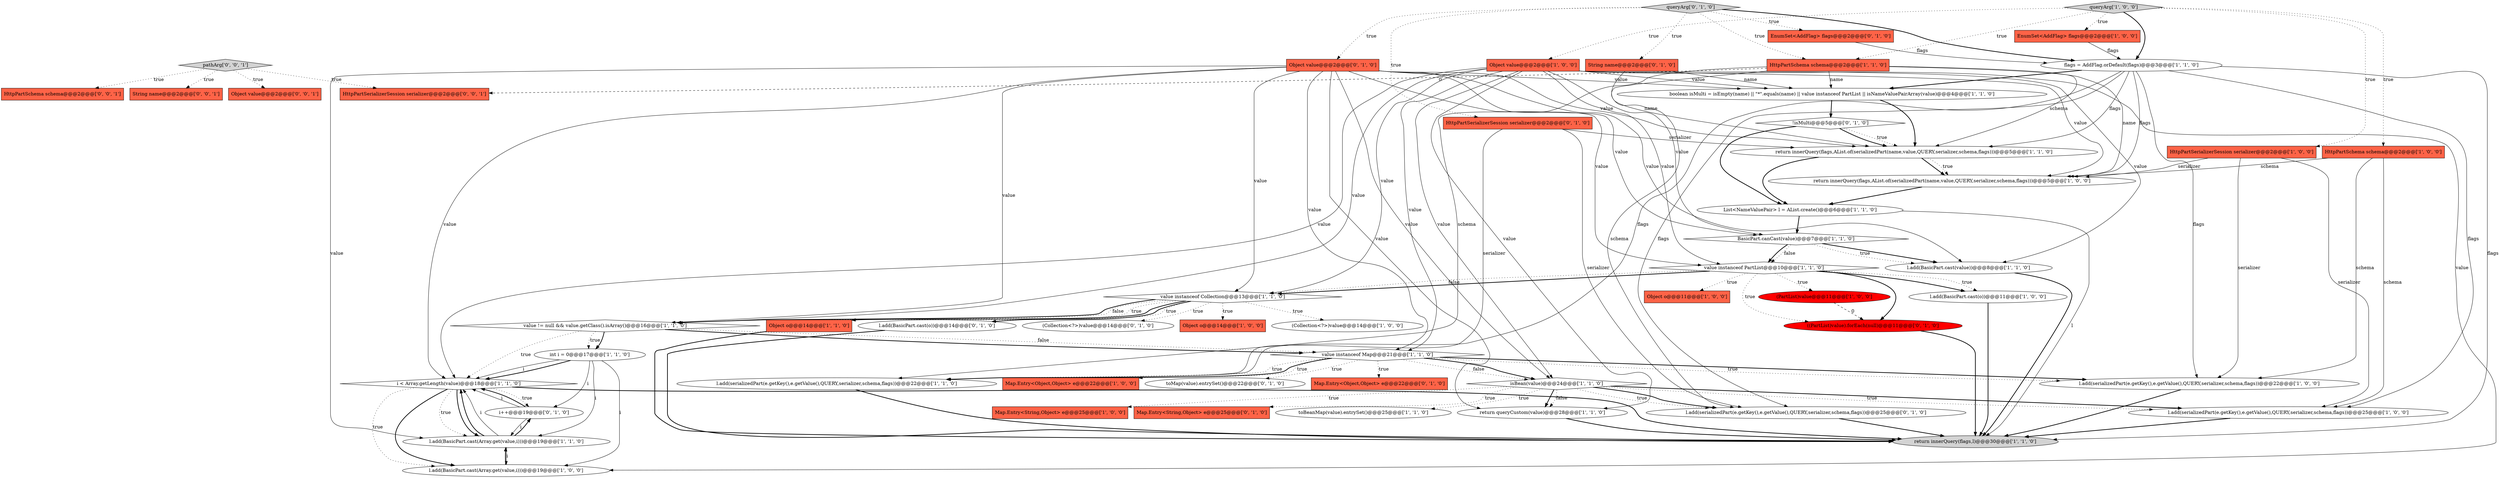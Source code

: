 digraph {
10 [style = filled, label = "return innerQuery(flags,AList.of(serializedPart(name,value,QUERY,serializer,schema,flags)))@@@5@@@['1', '0', '0']", fillcolor = white, shape = ellipse image = "AAA0AAABBB1BBB"];
14 [style = filled, label = "Object o@@@14@@@['1', '0', '0']", fillcolor = tomato, shape = box image = "AAA0AAABBB1BBB"];
21 [style = filled, label = "i < Array.getLength(value)@@@18@@@['1', '1', '0']", fillcolor = white, shape = diamond image = "AAA0AAABBB1BBB"];
30 [style = filled, label = "return innerQuery(flags,AList.of(serializedPart(name,value,QUERY,serializer,schema,flags)))@@@5@@@['1', '1', '0']", fillcolor = white, shape = ellipse image = "AAA0AAABBB1BBB"];
54 [style = filled, label = "HttpPartSerializerSession serializer@@@2@@@['0', '0', '1']", fillcolor = tomato, shape = box image = "AAA0AAABBB3BBB"];
53 [style = filled, label = "String name@@@2@@@['0', '0', '1']", fillcolor = tomato, shape = box image = "AAA0AAABBB3BBB"];
40 [style = filled, label = "String name@@@2@@@['0', '1', '0']", fillcolor = tomato, shape = box image = "AAA0AAABBB2BBB"];
26 [style = filled, label = "value instanceof PartList@@@10@@@['1', '1', '0']", fillcolor = white, shape = diamond image = "AAA0AAABBB1BBB"];
5 [style = filled, label = "(Collection<?>)value@@@14@@@['1', '0', '0']", fillcolor = white, shape = ellipse image = "AAA0AAABBB1BBB"];
8 [style = filled, label = "isBean(value)@@@24@@@['1', '1', '0']", fillcolor = white, shape = diamond image = "AAA0AAABBB1BBB"];
51 [style = filled, label = "Object value@@@2@@@['0', '0', '1']", fillcolor = tomato, shape = box image = "AAA0AAABBB3BBB"];
17 [style = filled, label = "return queryCustom(value)@@@28@@@['1', '1', '0']", fillcolor = white, shape = ellipse image = "AAA0AAABBB1BBB"];
50 [style = filled, label = "HttpPartSchema schema@@@2@@@['0', '0', '1']", fillcolor = tomato, shape = box image = "AAA0AAABBB3BBB"];
46 [style = filled, label = "((PartList)value).forEach(null)@@@11@@@['0', '1', '0']", fillcolor = red, shape = ellipse image = "AAA1AAABBB2BBB"];
25 [style = filled, label = "BasicPart.canCast(value)@@@7@@@['1', '1', '0']", fillcolor = white, shape = diamond image = "AAA0AAABBB1BBB"];
22 [style = filled, label = "int i = 0@@@17@@@['1', '1', '0']", fillcolor = white, shape = ellipse image = "AAA0AAABBB1BBB"];
31 [style = filled, label = "return innerQuery(flags,l)@@@30@@@['1', '1', '0']", fillcolor = lightgray, shape = ellipse image = "AAA0AAABBB1BBB"];
29 [style = filled, label = "HttpPartSchema schema@@@2@@@['1', '1', '0']", fillcolor = tomato, shape = box image = "AAA0AAABBB1BBB"];
43 [style = filled, label = "queryArg['0', '1', '0']", fillcolor = lightgray, shape = diamond image = "AAA0AAABBB2BBB"];
13 [style = filled, label = "Map.Entry<Object,Object> e@@@22@@@['1', '0', '0']", fillcolor = tomato, shape = box image = "AAA0AAABBB1BBB"];
9 [style = filled, label = "flags = AddFlag.orDefault(flags)@@@3@@@['1', '1', '0']", fillcolor = white, shape = ellipse image = "AAA0AAABBB1BBB"];
4 [style = filled, label = "l.add(BasicPart.cast(o))@@@11@@@['1', '0', '0']", fillcolor = white, shape = ellipse image = "AAA0AAABBB1BBB"];
35 [style = filled, label = "value instanceof Collection@@@13@@@['1', '1', '0']", fillcolor = white, shape = diamond image = "AAA0AAABBB1BBB"];
18 [style = filled, label = "boolean isMulti = isEmpty(name) || \"*\".equals(name) || value instanceof PartList || isNameValuePairArray(value)@@@4@@@['1', '1', '0']", fillcolor = white, shape = ellipse image = "AAA0AAABBB1BBB"];
23 [style = filled, label = "Object o@@@14@@@['1', '1', '0']", fillcolor = tomato, shape = box image = "AAA0AAABBB1BBB"];
34 [style = filled, label = "value != null && value.getClass().isArray()@@@16@@@['1', '1', '0']", fillcolor = white, shape = diamond image = "AAA0AAABBB1BBB"];
1 [style = filled, label = "l.add(serializedPart(e.getKey(),e.getValue(),QUERY,serializer,schema,flags))@@@25@@@['1', '0', '0']", fillcolor = white, shape = ellipse image = "AAA0AAABBB1BBB"];
47 [style = filled, label = "i++@@@19@@@['0', '1', '0']", fillcolor = white, shape = ellipse image = "AAA0AAABBB2BBB"];
48 [style = filled, label = "!isMulti@@@5@@@['0', '1', '0']", fillcolor = white, shape = diamond image = "AAA0AAABBB2BBB"];
42 [style = filled, label = "Map.Entry<String,Object> e@@@25@@@['0', '1', '0']", fillcolor = tomato, shape = box image = "AAA0AAABBB2BBB"];
19 [style = filled, label = "toBeanMap(value).entrySet()@@@25@@@['1', '1', '0']", fillcolor = white, shape = ellipse image = "AAA0AAABBB1BBB"];
6 [style = filled, label = "l.add(BasicPart.cast(Array.get(value,i)))@@@19@@@['1', '0', '0']", fillcolor = white, shape = ellipse image = "AAA0AAABBB1BBB"];
0 [style = filled, label = "HttpPartSchema schema@@@2@@@['1', '0', '0']", fillcolor = tomato, shape = box image = "AAA0AAABBB1BBB"];
41 [style = filled, label = "toMap(value).entrySet()@@@22@@@['0', '1', '0']", fillcolor = white, shape = ellipse image = "AAA0AAABBB2BBB"];
45 [style = filled, label = "Map.Entry<Object,Object> e@@@22@@@['0', '1', '0']", fillcolor = tomato, shape = box image = "AAA0AAABBB2BBB"];
16 [style = filled, label = "HttpPartSerializerSession serializer@@@2@@@['1', '0', '0']", fillcolor = tomato, shape = box image = "AAA0AAABBB1BBB"];
12 [style = filled, label = "(PartList)value@@@11@@@['1', '0', '0']", fillcolor = red, shape = ellipse image = "AAA1AAABBB1BBB"];
44 [style = filled, label = "EnumSet<AddFlag> flags@@@2@@@['0', '1', '0']", fillcolor = tomato, shape = box image = "AAA0AAABBB2BBB"];
37 [style = filled, label = "HttpPartSerializerSession serializer@@@2@@@['0', '1', '0']", fillcolor = tomato, shape = box image = "AAA0AAABBB2BBB"];
15 [style = filled, label = "l.add(serializedPart(e.getKey(),e.getValue(),QUERY,serializer,schema,flags))@@@22@@@['1', '1', '0']", fillcolor = white, shape = ellipse image = "AAA0AAABBB1BBB"];
33 [style = filled, label = "List<NameValuePair> l = AList.create()@@@6@@@['1', '1', '0']", fillcolor = white, shape = ellipse image = "AAA0AAABBB1BBB"];
36 [style = filled, label = "Object value@@@2@@@['0', '1', '0']", fillcolor = tomato, shape = box image = "AAA0AAABBB2BBB"];
20 [style = filled, label = "Object value@@@2@@@['1', '0', '0']", fillcolor = tomato, shape = box image = "AAA0AAABBB1BBB"];
32 [style = filled, label = "queryArg['1', '0', '0']", fillcolor = lightgray, shape = diamond image = "AAA0AAABBB1BBB"];
39 [style = filled, label = "l.add(serializedPart(e.getKey(),e.getValue(),QUERY,serializer,schema,flags))@@@25@@@['0', '1', '0']", fillcolor = white, shape = ellipse image = "AAA0AAABBB2BBB"];
52 [style = filled, label = "pathArg['0', '0', '1']", fillcolor = lightgray, shape = diamond image = "AAA0AAABBB3BBB"];
11 [style = filled, label = "Object o@@@11@@@['1', '0', '0']", fillcolor = tomato, shape = box image = "AAA0AAABBB1BBB"];
49 [style = filled, label = "l.add(BasicPart.cast(o))@@@14@@@['0', '1', '0']", fillcolor = white, shape = ellipse image = "AAA0AAABBB2BBB"];
24 [style = filled, label = "l.add(BasicPart.cast(value))@@@8@@@['1', '1', '0']", fillcolor = white, shape = ellipse image = "AAA0AAABBB1BBB"];
38 [style = filled, label = "(Collection<?>)value@@@14@@@['0', '1', '0']", fillcolor = white, shape = ellipse image = "AAA0AAABBB2BBB"];
7 [style = filled, label = "value instanceof Map@@@21@@@['1', '1', '0']", fillcolor = white, shape = diamond image = "AAA0AAABBB1BBB"];
2 [style = filled, label = "l.add(serializedPart(e.getKey(),e.getValue(),QUERY,serializer,schema,flags))@@@22@@@['1', '0', '0']", fillcolor = white, shape = ellipse image = "AAA0AAABBB1BBB"];
28 [style = filled, label = "EnumSet<AddFlag> flags@@@2@@@['1', '0', '0']", fillcolor = tomato, shape = box image = "AAA0AAABBB1BBB"];
3 [style = filled, label = "Map.Entry<String,Object> e@@@25@@@['1', '0', '0']", fillcolor = tomato, shape = box image = "AAA0AAABBB1BBB"];
27 [style = filled, label = "l.add(BasicPart.cast(Array.get(value,i)))@@@19@@@['1', '1', '0']", fillcolor = white, shape = ellipse image = "AAA0AAABBB1BBB"];
32->28 [style = dotted, label="true"];
29->18 [style = solid, label="name"];
9->15 [style = solid, label="flags"];
32->0 [style = dotted, label="true"];
36->30 [style = solid, label="value"];
26->12 [style = dotted, label="true"];
18->30 [style = bold, label=""];
21->27 [style = dotted, label="true"];
46->31 [style = bold, label=""];
52->51 [style = dotted, label="true"];
16->1 [style = solid, label="serializer"];
7->8 [style = bold, label=""];
20->10 [style = solid, label="value"];
36->17 [style = solid, label="value"];
36->24 [style = solid, label="value"];
8->1 [style = bold, label=""];
22->47 [style = solid, label="i"];
20->25 [style = solid, label="value"];
35->23 [style = bold, label=""];
28->9 [style = solid, label="flags"];
21->31 [style = bold, label=""];
33->25 [style = bold, label=""];
39->31 [style = bold, label=""];
20->8 [style = solid, label="value"];
26->35 [style = bold, label=""];
7->41 [style = dotted, label="true"];
36->8 [style = solid, label="value"];
33->31 [style = solid, label="l"];
12->46 [style = dashed, label="0"];
35->34 [style = dotted, label="false"];
37->39 [style = solid, label="serializer"];
26->4 [style = dotted, label="true"];
1->31 [style = bold, label=""];
22->21 [style = solid, label="i"];
8->39 [style = bold, label=""];
37->30 [style = solid, label="serializer"];
9->10 [style = solid, label="flags"];
9->30 [style = solid, label="flags"];
36->25 [style = solid, label="value"];
2->31 [style = bold, label=""];
26->46 [style = bold, label=""];
40->18 [style = solid, label="name"];
7->13 [style = dotted, label="true"];
0->10 [style = solid, label="schema"];
29->54 [style = dashed, label="0"];
9->39 [style = solid, label="flags"];
35->38 [style = dotted, label="true"];
35->49 [style = dotted, label="true"];
26->4 [style = bold, label=""];
22->27 [style = solid, label="i"];
8->17 [style = bold, label=""];
25->24 [style = bold, label=""];
34->22 [style = dotted, label="true"];
9->2 [style = solid, label="flags"];
16->10 [style = solid, label="serializer"];
15->31 [style = bold, label=""];
49->31 [style = bold, label=""];
7->2 [style = bold, label=""];
25->26 [style = dotted, label="false"];
48->30 [style = dotted, label="true"];
20->18 [style = solid, label="value"];
25->26 [style = bold, label=""];
34->7 [style = dotted, label="false"];
30->10 [style = bold, label=""];
48->33 [style = bold, label=""];
47->21 [style = solid, label="i"];
27->47 [style = bold, label=""];
35->34 [style = bold, label=""];
35->14 [style = dotted, label="true"];
8->19 [style = dotted, label="true"];
21->6 [style = dotted, label="true"];
36->35 [style = solid, label="value"];
23->31 [style = bold, label=""];
7->2 [style = dotted, label="true"];
26->46 [style = dotted, label="true"];
7->45 [style = dotted, label="true"];
36->27 [style = solid, label="value"];
8->17 [style = dotted, label="false"];
20->6 [style = solid, label="value"];
30->33 [style = bold, label=""];
29->15 [style = solid, label="schema"];
21->27 [style = bold, label=""];
30->10 [style = dotted, label="true"];
22->6 [style = solid, label="i"];
32->20 [style = dotted, label="true"];
8->42 [style = dotted, label="true"];
8->39 [style = dotted, label="true"];
25->24 [style = dotted, label="true"];
35->49 [style = bold, label=""];
16->2 [style = solid, label="serializer"];
20->21 [style = solid, label="value"];
43->9 [style = bold, label=""];
29->10 [style = solid, label="name"];
7->15 [style = dotted, label="true"];
8->3 [style = dotted, label="true"];
52->53 [style = dotted, label="true"];
20->17 [style = solid, label="value"];
0->1 [style = solid, label="schema"];
4->31 [style = bold, label=""];
20->35 [style = solid, label="value"];
6->27 [style = bold, label=""];
44->9 [style = solid, label="flags"];
29->39 [style = solid, label="schema"];
32->9 [style = bold, label=""];
43->44 [style = dotted, label="true"];
18->48 [style = bold, label=""];
9->18 [style = bold, label=""];
52->50 [style = dotted, label="true"];
24->31 [style = bold, label=""];
36->7 [style = solid, label="value"];
36->18 [style = solid, label="value"];
43->40 [style = dotted, label="true"];
7->15 [style = bold, label=""];
10->33 [style = bold, label=""];
32->29 [style = dotted, label="true"];
47->21 [style = bold, label=""];
26->11 [style = dotted, label="true"];
52->54 [style = dotted, label="true"];
48->30 [style = bold, label=""];
35->23 [style = dotted, label="true"];
27->21 [style = bold, label=""];
43->36 [style = dotted, label="true"];
20->24 [style = solid, label="value"];
34->21 [style = dotted, label="true"];
20->26 [style = solid, label="value"];
21->47 [style = dotted, label="true"];
40->30 [style = solid, label="name"];
0->2 [style = solid, label="schema"];
9->1 [style = solid, label="flags"];
21->6 [style = bold, label=""];
27->6 [style = solid, label="i"];
35->5 [style = dotted, label="true"];
17->31 [style = bold, label=""];
22->21 [style = bold, label=""];
34->7 [style = bold, label=""];
36->21 [style = solid, label="value"];
29->30 [style = solid, label="schema"];
20->7 [style = solid, label="value"];
20->34 [style = solid, label="value"];
34->22 [style = bold, label=""];
43->29 [style = dotted, label="true"];
8->1 [style = dotted, label="true"];
36->34 [style = solid, label="value"];
43->37 [style = dotted, label="true"];
47->27 [style = solid, label="i"];
7->8 [style = dotted, label="false"];
26->35 [style = dotted, label="false"];
37->15 [style = solid, label="serializer"];
36->26 [style = solid, label="value"];
27->21 [style = solid, label="i"];
32->16 [style = dotted, label="true"];
9->31 [style = solid, label="flags"];
}
